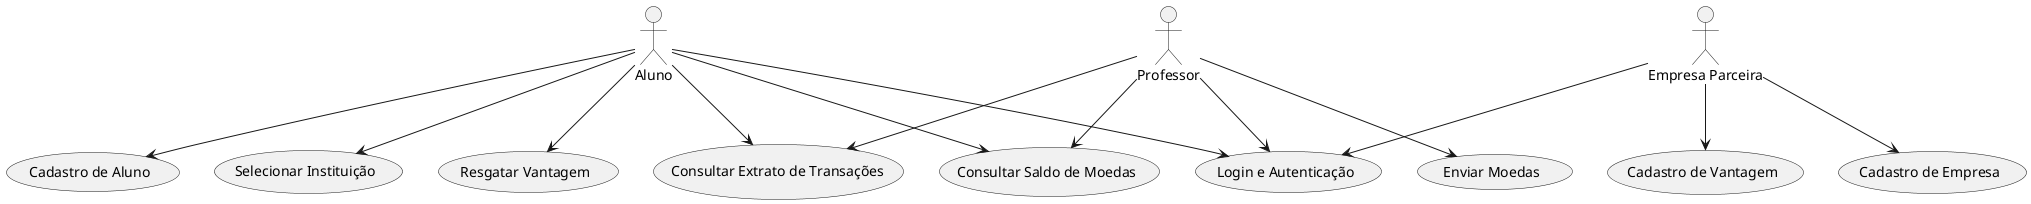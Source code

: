 @startuml
actor "Aluno" as aluno
actor "Professor" as professor
actor "Empresa Parceira" as empresa

aluno --> (Cadastro de Aluno)
aluno --> (Selecionar Instituição)
aluno --> (Consultar Saldo de Moedas)
aluno --> (Consultar Extrato de Transações)
aluno --> (Resgatar Vantagem)

professor --> (Enviar Moedas)
professor --> (Consultar Saldo de Moedas)
professor --> (Consultar Extrato de Transações)

empresa --> (Cadastro de Empresa)
empresa --> (Cadastro de Vantagem)

aluno --> (Login e Autenticação)
professor --> (Login e Autenticação)
empresa --> (Login e Autenticação)
@enduml